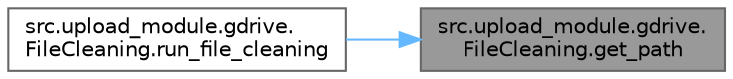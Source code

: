 digraph "src.upload_module.gdrive.FileCleaning.get_path"
{
 // LATEX_PDF_SIZE
  bgcolor="transparent";
  edge [fontname=Helvetica,fontsize=10,labelfontname=Helvetica,labelfontsize=10];
  node [fontname=Helvetica,fontsize=10,shape=box,height=0.2,width=0.4];
  rankdir="RL";
  Node1 [id="Node000001",label="src.upload_module.gdrive.\lFileCleaning.get_path",height=0.2,width=0.4,color="gray40", fillcolor="grey60", style="filled", fontcolor="black",tooltip=" "];
  Node1 -> Node2 [id="edge1_Node000001_Node000002",dir="back",color="steelblue1",style="solid",tooltip=" "];
  Node2 [id="Node000002",label="src.upload_module.gdrive.\lFileCleaning.run_file_cleaning",height=0.2,width=0.4,color="grey40", fillcolor="white", style="filled",URL="$namespacesrc_1_1upload__module_1_1gdrive_1_1_file_cleaning.html#aeb4c20d8d4c10e9cc782cc7b6739df3b",tooltip=" "];
}
